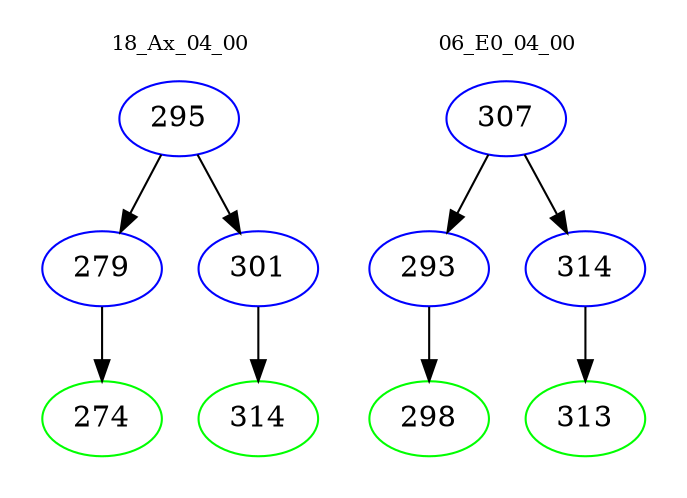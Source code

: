 digraph{
subgraph cluster_0 {
color = white
label = "18_Ax_04_00";
fontsize=10;
T0_295 [label="295", color="blue"]
T0_295 -> T0_279 [color="black"]
T0_279 [label="279", color="blue"]
T0_279 -> T0_274 [color="black"]
T0_274 [label="274", color="green"]
T0_295 -> T0_301 [color="black"]
T0_301 [label="301", color="blue"]
T0_301 -> T0_314 [color="black"]
T0_314 [label="314", color="green"]
}
subgraph cluster_1 {
color = white
label = "06_E0_04_00";
fontsize=10;
T1_307 [label="307", color="blue"]
T1_307 -> T1_293 [color="black"]
T1_293 [label="293", color="blue"]
T1_293 -> T1_298 [color="black"]
T1_298 [label="298", color="green"]
T1_307 -> T1_314 [color="black"]
T1_314 [label="314", color="blue"]
T1_314 -> T1_313 [color="black"]
T1_313 [label="313", color="green"]
}
}
